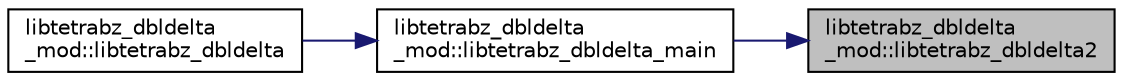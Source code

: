 digraph "libtetrabz_dbldelta_mod::libtetrabz_dbldelta2"
{
 // LATEX_PDF_SIZE
  edge [fontname="Helvetica",fontsize="10",labelfontname="Helvetica",labelfontsize="10"];
  node [fontname="Helvetica",fontsize="10",shape=record];
  rankdir="RL";
  Node1 [label="libtetrabz_dbldelta\l_mod::libtetrabz_dbldelta2",height=0.2,width=0.4,color="black", fillcolor="grey75", style="filled", fontcolor="black",tooltip=" "];
  Node1 -> Node2 [dir="back",color="midnightblue",fontsize="10",style="solid",fontname="Helvetica"];
  Node2 [label="libtetrabz_dbldelta\l_mod::libtetrabz_dbldelta_main",height=0.2,width=0.4,color="black", fillcolor="white", style="filled",URL="$namespacelibtetrabz__dbldelta__mod.html#ad466e189eee97447b95457101e293ddc",tooltip=" "];
  Node2 -> Node3 [dir="back",color="midnightblue",fontsize="10",style="solid",fontname="Helvetica"];
  Node3 [label="libtetrabz_dbldelta\l_mod::libtetrabz_dbldelta",height=0.2,width=0.4,color="black", fillcolor="white", style="filled",URL="$namespacelibtetrabz__dbldelta__mod.html#a39497cb566e75ffe9b0969a7f39ab6d0",tooltip=" "];
}
